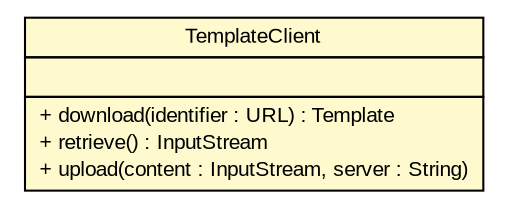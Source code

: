 #!/usr/local/bin/dot
#
# Class diagram 
# Generated by UmlGraph version 4.6 (http://www.spinellis.gr/sw/umlgraph)
#

digraph G {
	edge [fontname="arial",fontsize=10,labelfontname="arial",labelfontsize=10];
	node [fontname="arial",fontsize=10,shape=plaintext];
	// net.toxbank.client.resource.TemplateClient
	c188 [label=<<table border="0" cellborder="1" cellspacing="0" cellpadding="2" port="p" bgcolor="lemonChiffon" href="./TemplateClient.html">
		<tr><td><table border="0" cellspacing="0" cellpadding="1">
			<tr><td> TemplateClient </td></tr>
		</table></td></tr>
		<tr><td><table border="0" cellspacing="0" cellpadding="1">
			<tr><td align="left">  </td></tr>
		</table></td></tr>
		<tr><td><table border="0" cellspacing="0" cellpadding="1">
			<tr><td align="left"> + download(identifier : URL) : Template </td></tr>
			<tr><td align="left"> + retrieve() : InputStream </td></tr>
			<tr><td align="left"> + upload(content : InputStream, server : String) </td></tr>
		</table></td></tr>
		</table>>, fontname="arial", fontcolor="black", fontsize=10.0];
}

